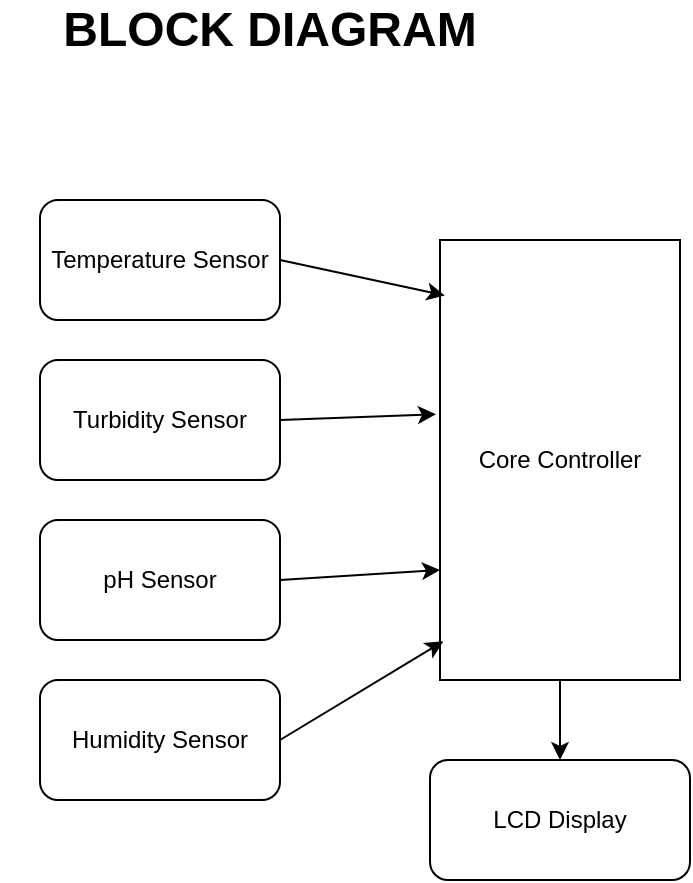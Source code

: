 <mxfile version="22.1.3" type="github">
  <diagram name="Page-1" id="FApHklBlUo-kACPFq9qZ">
    <mxGraphModel dx="1985" dy="1105" grid="1" gridSize="10" guides="1" tooltips="1" connect="1" arrows="1" fold="1" page="1" pageScale="1" pageWidth="827" pageHeight="1169" math="0" shadow="0">
      <root>
        <mxCell id="0" />
        <mxCell id="1" parent="0" />
        <mxCell id="6riaz5FinJItakDauUGX-1" value="Temperature Sensor" style="rounded=1;whiteSpace=wrap;html=1;" vertex="1" parent="1">
          <mxGeometry x="200" y="170" width="120" height="60" as="geometry" />
        </mxCell>
        <mxCell id="6riaz5FinJItakDauUGX-4" value="Turbidity Sensor" style="rounded=1;whiteSpace=wrap;html=1;" vertex="1" parent="1">
          <mxGeometry x="200" y="250" width="120" height="60" as="geometry" />
        </mxCell>
        <mxCell id="6riaz5FinJItakDauUGX-5" value="pH Sensor" style="rounded=1;whiteSpace=wrap;html=1;" vertex="1" parent="1">
          <mxGeometry x="200" y="330" width="120" height="60" as="geometry" />
        </mxCell>
        <mxCell id="6riaz5FinJItakDauUGX-6" value="Humidity Sensor" style="rounded=1;whiteSpace=wrap;html=1;" vertex="1" parent="1">
          <mxGeometry x="200" y="410" width="120" height="60" as="geometry" />
        </mxCell>
        <mxCell id="6riaz5FinJItakDauUGX-7" value="LCD Display" style="rounded=1;whiteSpace=wrap;html=1;" vertex="1" parent="1">
          <mxGeometry x="395" y="450" width="130" height="60" as="geometry" />
        </mxCell>
        <mxCell id="6riaz5FinJItakDauUGX-25" style="edgeStyle=orthogonalEdgeStyle;rounded=0;orthogonalLoop=1;jettySize=auto;html=1;exitX=0.5;exitY=1;exitDx=0;exitDy=0;entryX=0.5;entryY=0;entryDx=0;entryDy=0;" edge="1" parent="1" source="6riaz5FinJItakDauUGX-11" target="6riaz5FinJItakDauUGX-7">
          <mxGeometry relative="1" as="geometry" />
        </mxCell>
        <mxCell id="6riaz5FinJItakDauUGX-11" value="Core Controller" style="rounded=0;whiteSpace=wrap;html=1;" vertex="1" parent="1">
          <mxGeometry x="400" y="190" width="120" height="220" as="geometry" />
        </mxCell>
        <mxCell id="6riaz5FinJItakDauUGX-28" value="" style="endArrow=classic;html=1;rounded=0;entryX=0.014;entryY=0.912;entryDx=0;entryDy=0;entryPerimeter=0;" edge="1" parent="1" target="6riaz5FinJItakDauUGX-11">
          <mxGeometry width="50" height="50" relative="1" as="geometry">
            <mxPoint x="320" y="440" as="sourcePoint" />
            <mxPoint x="370" y="390" as="targetPoint" />
          </mxGeometry>
        </mxCell>
        <mxCell id="6riaz5FinJItakDauUGX-29" value="" style="endArrow=classic;html=1;rounded=0;entryX=0;entryY=0.75;entryDx=0;entryDy=0;exitX=1;exitY=0.5;exitDx=0;exitDy=0;" edge="1" parent="1" source="6riaz5FinJItakDauUGX-5" target="6riaz5FinJItakDauUGX-11">
          <mxGeometry width="50" height="50" relative="1" as="geometry">
            <mxPoint x="320" y="368" as="sourcePoint" />
            <mxPoint x="402" y="310" as="targetPoint" />
          </mxGeometry>
        </mxCell>
        <mxCell id="6riaz5FinJItakDauUGX-30" value="" style="endArrow=classic;html=1;rounded=0;entryX=0.02;entryY=0.126;entryDx=0;entryDy=0;entryPerimeter=0;exitX=1;exitY=0.5;exitDx=0;exitDy=0;" edge="1" parent="1" source="6riaz5FinJItakDauUGX-1" target="6riaz5FinJItakDauUGX-11">
          <mxGeometry width="50" height="50" relative="1" as="geometry">
            <mxPoint x="313" y="218" as="sourcePoint" />
            <mxPoint x="395" y="160" as="targetPoint" />
          </mxGeometry>
        </mxCell>
        <mxCell id="6riaz5FinJItakDauUGX-32" value="" style="endArrow=classic;html=1;rounded=0;entryX=-0.017;entryY=0.396;entryDx=0;entryDy=0;entryPerimeter=0;exitX=1;exitY=0.5;exitDx=0;exitDy=0;" edge="1" parent="1" source="6riaz5FinJItakDauUGX-4" target="6riaz5FinJItakDauUGX-11">
          <mxGeometry width="50" height="50" relative="1" as="geometry">
            <mxPoint x="320" y="298" as="sourcePoint" />
            <mxPoint x="402" y="240" as="targetPoint" />
          </mxGeometry>
        </mxCell>
        <mxCell id="6riaz5FinJItakDauUGX-36" value="&lt;b&gt;&lt;font style=&quot;font-size: 24px;&quot;&gt;BLOCK DIAGRAM&lt;/font&gt;&lt;/b&gt;" style="text;html=1;strokeColor=none;fillColor=none;align=center;verticalAlign=middle;whiteSpace=wrap;rounded=0;" vertex="1" parent="1">
          <mxGeometry x="180" y="70" width="270" height="30" as="geometry" />
        </mxCell>
      </root>
    </mxGraphModel>
  </diagram>
</mxfile>
